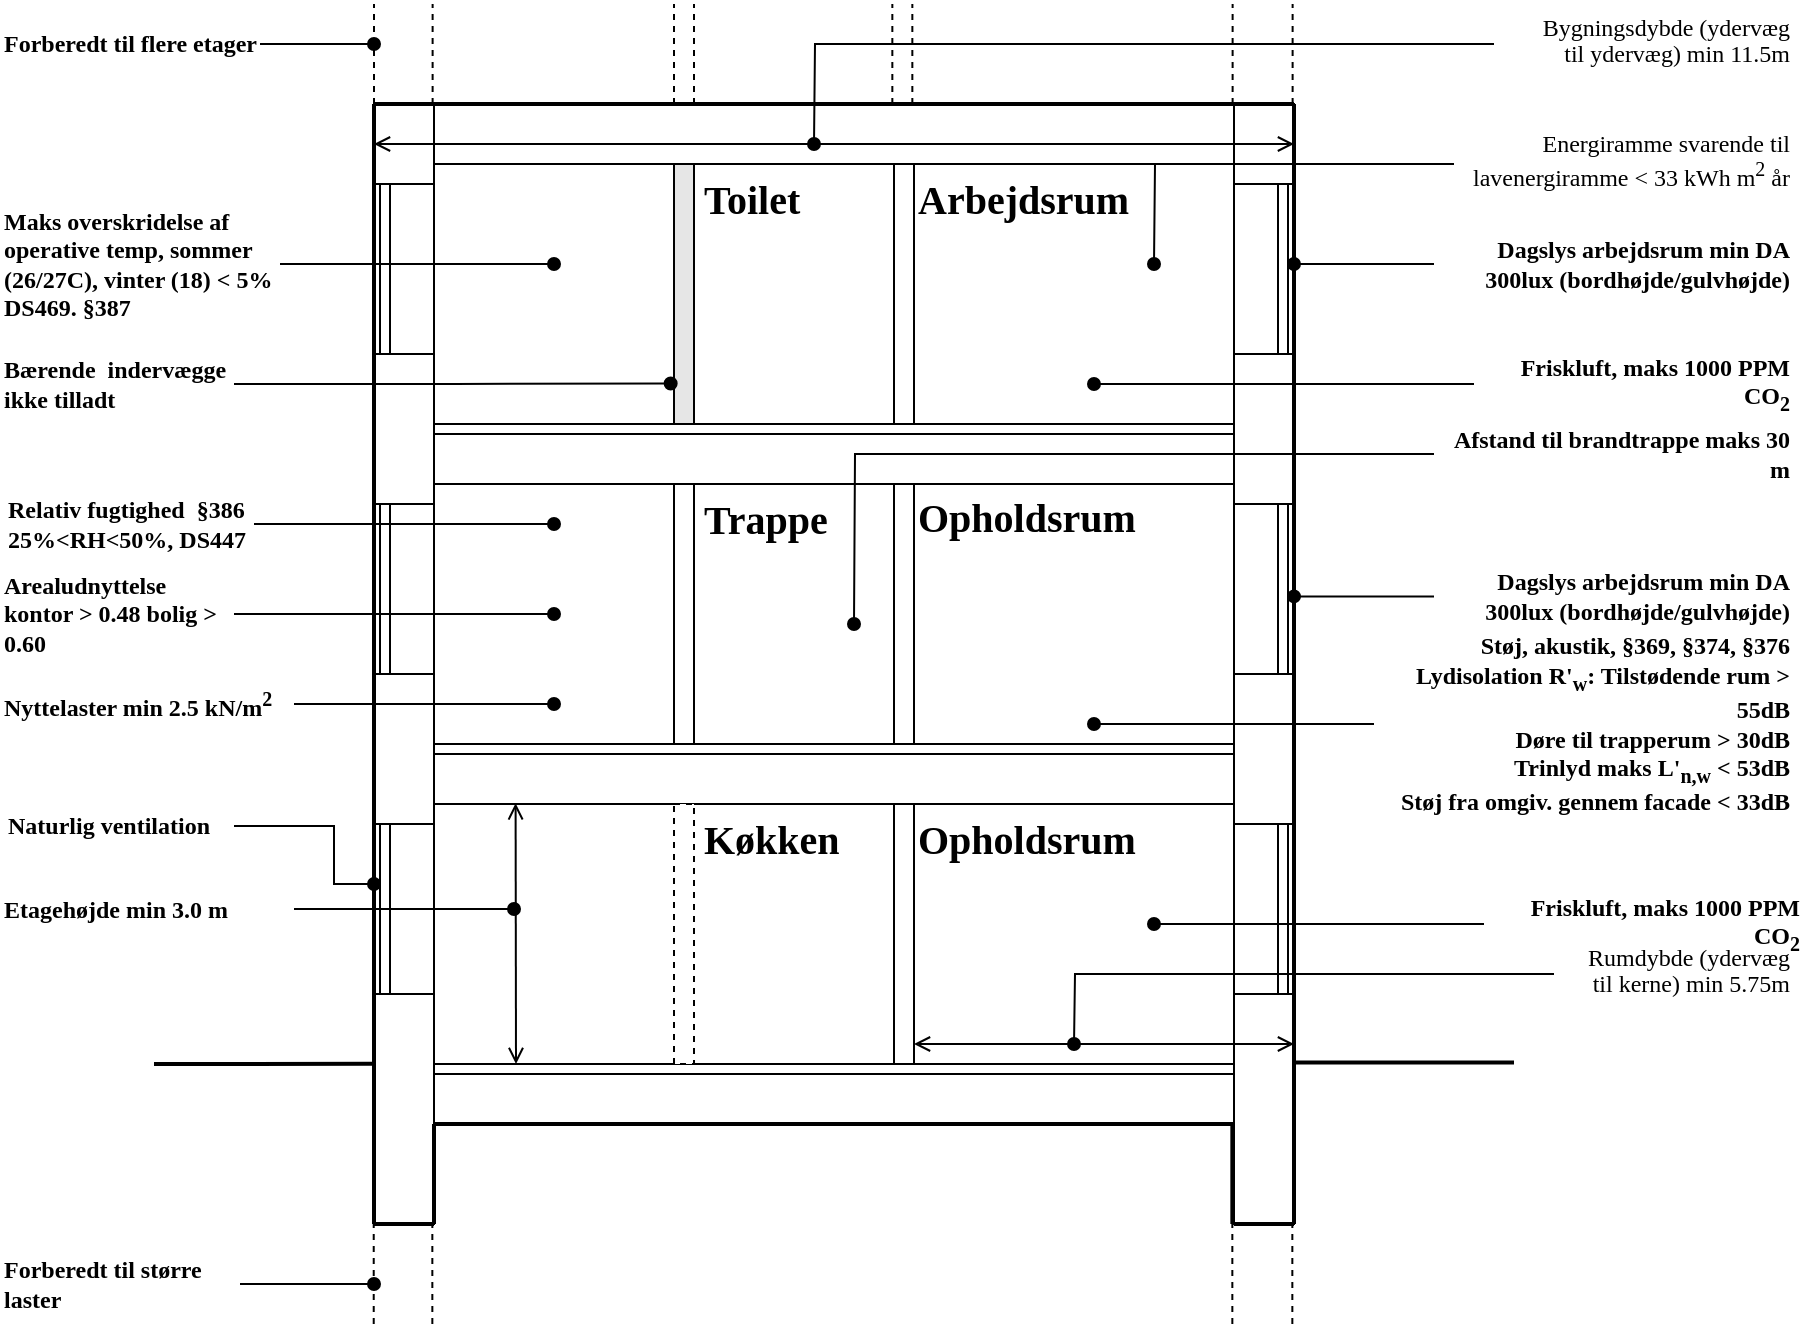 <mxfile version="20.8.23" type="github">
  <diagram name="Page-1" id="O3QIlHTEBedaoIdS_m7c">
    <mxGraphModel dx="1195" dy="589" grid="1" gridSize="10" guides="1" tooltips="1" connect="1" arrows="1" fold="1" page="1" pageScale="1" pageWidth="850" pageHeight="1100" math="0" shadow="0">
      <root>
        <mxCell id="0" />
        <mxCell id="1" parent="0" />
        <mxCell id="d_FhcBHTKEOxw95VG2s4-4" value="" style="rounded=0;whiteSpace=wrap;html=1;" parent="1" vertex="1">
          <mxGeometry x="320" y="200" width="400" height="30" as="geometry" />
        </mxCell>
        <mxCell id="d_FhcBHTKEOxw95VG2s4-5" value="" style="rounded=0;whiteSpace=wrap;html=1;" parent="1" vertex="1">
          <mxGeometry x="320" y="520" width="400" height="30" as="geometry" />
        </mxCell>
        <mxCell id="d_FhcBHTKEOxw95VG2s4-6" value="" style="rounded=0;whiteSpace=wrap;html=1;" parent="1" vertex="1">
          <mxGeometry x="320" y="360" width="400" height="30" as="geometry" />
        </mxCell>
        <mxCell id="d_FhcBHTKEOxw95VG2s4-7" value="" style="rounded=0;whiteSpace=wrap;html=1;fillColor=#E6E6E6;" parent="1" vertex="1">
          <mxGeometry x="440" y="230" width="10" height="130" as="geometry" />
        </mxCell>
        <mxCell id="d_FhcBHTKEOxw95VG2s4-8" value="" style="rounded=0;whiteSpace=wrap;html=1;" parent="1" vertex="1">
          <mxGeometry x="440" y="390" width="10" height="130" as="geometry" />
        </mxCell>
        <mxCell id="d_FhcBHTKEOxw95VG2s4-9" value="" style="rounded=0;whiteSpace=wrap;html=1;" parent="1" vertex="1">
          <mxGeometry x="320" y="680" width="400" height="30" as="geometry" />
        </mxCell>
        <mxCell id="d_FhcBHTKEOxw95VG2s4-13" value="" style="rounded=0;whiteSpace=wrap;html=1;" parent="1" vertex="1">
          <mxGeometry x="550" y="230" width="10" height="130" as="geometry" />
        </mxCell>
        <mxCell id="d_FhcBHTKEOxw95VG2s4-14" value="" style="rounded=0;whiteSpace=wrap;html=1;" parent="1" vertex="1">
          <mxGeometry x="550" y="390" width="10" height="130" as="geometry" />
        </mxCell>
        <mxCell id="d_FhcBHTKEOxw95VG2s4-15" value="" style="rounded=0;whiteSpace=wrap;html=1;" parent="1" vertex="1">
          <mxGeometry x="550" y="550" width="10" height="130" as="geometry" />
        </mxCell>
        <mxCell id="d_FhcBHTKEOxw95VG2s4-16" value="" style="rounded=0;whiteSpace=wrap;html=1;" parent="1" vertex="1">
          <mxGeometry x="290" y="200" width="30" height="560" as="geometry" />
        </mxCell>
        <mxCell id="d_FhcBHTKEOxw95VG2s4-17" value="" style="rounded=0;whiteSpace=wrap;html=1;" parent="1" vertex="1">
          <mxGeometry x="720" y="200" width="30" height="560" as="geometry" />
        </mxCell>
        <mxCell id="d_FhcBHTKEOxw95VG2s4-18" value="" style="rounded=0;whiteSpace=wrap;html=1;" parent="1" vertex="1">
          <mxGeometry x="290" y="240" width="30" height="85" as="geometry" />
        </mxCell>
        <mxCell id="d_FhcBHTKEOxw95VG2s4-19" value="" style="rounded=0;whiteSpace=wrap;html=1;" parent="1" vertex="1">
          <mxGeometry x="720" y="240" width="30" height="85" as="geometry" />
        </mxCell>
        <mxCell id="d_FhcBHTKEOxw95VG2s4-20" value="" style="rounded=0;whiteSpace=wrap;html=1;" parent="1" vertex="1">
          <mxGeometry x="290" y="400" width="30" height="85" as="geometry" />
        </mxCell>
        <mxCell id="d_FhcBHTKEOxw95VG2s4-21" value="" style="rounded=0;whiteSpace=wrap;html=1;" parent="1" vertex="1">
          <mxGeometry x="720" y="400" width="30" height="85" as="geometry" />
        </mxCell>
        <mxCell id="d_FhcBHTKEOxw95VG2s4-22" value="" style="rounded=0;whiteSpace=wrap;html=1;" parent="1" vertex="1">
          <mxGeometry x="290" y="560" width="30" height="85" as="geometry" />
        </mxCell>
        <mxCell id="d_FhcBHTKEOxw95VG2s4-23" value="" style="rounded=0;whiteSpace=wrap;html=1;" parent="1" vertex="1">
          <mxGeometry x="720" y="560" width="30" height="85" as="geometry" />
        </mxCell>
        <mxCell id="d_FhcBHTKEOxw95VG2s4-24" value="" style="rounded=0;whiteSpace=wrap;html=1;" parent="1" vertex="1">
          <mxGeometry x="320" y="360" width="400" height="5" as="geometry" />
        </mxCell>
        <mxCell id="d_FhcBHTKEOxw95VG2s4-25" value="" style="rounded=0;whiteSpace=wrap;html=1;" parent="1" vertex="1">
          <mxGeometry x="320" y="520" width="400" height="5" as="geometry" />
        </mxCell>
        <mxCell id="d_FhcBHTKEOxw95VG2s4-26" value="" style="rounded=0;whiteSpace=wrap;html=1;" parent="1" vertex="1">
          <mxGeometry x="320" y="680" width="400" height="5" as="geometry" />
        </mxCell>
        <mxCell id="d_FhcBHTKEOxw95VG2s4-30" value="" style="endArrow=none;html=1;rounded=0;entryX=-0.005;entryY=0.857;entryDx=0;entryDy=0;entryPerimeter=0;strokeWidth=2;" parent="1" target="d_FhcBHTKEOxw95VG2s4-16" edge="1">
          <mxGeometry width="50" height="50" relative="1" as="geometry">
            <mxPoint x="180" y="680" as="sourcePoint" />
            <mxPoint x="200" y="685" as="targetPoint" />
          </mxGeometry>
        </mxCell>
        <mxCell id="d_FhcBHTKEOxw95VG2s4-31" value="" style="endArrow=none;html=1;rounded=0;entryX=-0.005;entryY=0.857;entryDx=0;entryDy=0;entryPerimeter=0;strokeWidth=2;" parent="1" edge="1">
          <mxGeometry width="50" height="50" relative="1" as="geometry">
            <mxPoint x="750" y="679.31" as="sourcePoint" />
            <mxPoint x="860" y="679.31" as="targetPoint" />
          </mxGeometry>
        </mxCell>
        <mxCell id="d_FhcBHTKEOxw95VG2s4-37" value="" style="group" parent="1" vertex="1" connectable="0">
          <mxGeometry x="293" y="240" width="5" height="85" as="geometry" />
        </mxCell>
        <mxCell id="d_FhcBHTKEOxw95VG2s4-33" value="" style="endArrow=none;html=1;rounded=0;entryX=0.25;entryY=0;entryDx=0;entryDy=0;exitX=0.25;exitY=1;exitDx=0;exitDy=0;" parent="d_FhcBHTKEOxw95VG2s4-37" edge="1">
          <mxGeometry width="50" height="50" relative="1" as="geometry">
            <mxPoint x="5" y="85" as="sourcePoint" />
            <mxPoint x="5" as="targetPoint" />
          </mxGeometry>
        </mxCell>
        <mxCell id="d_FhcBHTKEOxw95VG2s4-34" value="" style="endArrow=none;html=1;rounded=0;entryX=0.25;entryY=0;entryDx=0;entryDy=0;exitX=0.25;exitY=1;exitDx=0;exitDy=0;" parent="d_FhcBHTKEOxw95VG2s4-37" edge="1">
          <mxGeometry width="50" height="50" relative="1" as="geometry">
            <mxPoint y="85" as="sourcePoint" />
            <mxPoint as="targetPoint" />
          </mxGeometry>
        </mxCell>
        <mxCell id="d_FhcBHTKEOxw95VG2s4-38" value="" style="group" parent="1" vertex="1" connectable="0">
          <mxGeometry x="293" y="400" width="5" height="85" as="geometry" />
        </mxCell>
        <mxCell id="d_FhcBHTKEOxw95VG2s4-39" value="" style="endArrow=none;html=1;rounded=0;entryX=0.25;entryY=0;entryDx=0;entryDy=0;exitX=0.25;exitY=1;exitDx=0;exitDy=0;" parent="d_FhcBHTKEOxw95VG2s4-38" edge="1">
          <mxGeometry width="50" height="50" relative="1" as="geometry">
            <mxPoint x="5" y="85" as="sourcePoint" />
            <mxPoint x="5" as="targetPoint" />
          </mxGeometry>
        </mxCell>
        <mxCell id="d_FhcBHTKEOxw95VG2s4-40" value="" style="endArrow=none;html=1;rounded=0;entryX=0.25;entryY=0;entryDx=0;entryDy=0;exitX=0.25;exitY=1;exitDx=0;exitDy=0;" parent="d_FhcBHTKEOxw95VG2s4-38" edge="1">
          <mxGeometry width="50" height="50" relative="1" as="geometry">
            <mxPoint y="85" as="sourcePoint" />
            <mxPoint as="targetPoint" />
          </mxGeometry>
        </mxCell>
        <mxCell id="d_FhcBHTKEOxw95VG2s4-41" value="" style="group" parent="1" vertex="1" connectable="0">
          <mxGeometry x="293" y="560" width="5" height="85" as="geometry" />
        </mxCell>
        <mxCell id="d_FhcBHTKEOxw95VG2s4-42" value="" style="endArrow=none;html=1;rounded=0;entryX=0.25;entryY=0;entryDx=0;entryDy=0;exitX=0.25;exitY=1;exitDx=0;exitDy=0;" parent="d_FhcBHTKEOxw95VG2s4-41" edge="1">
          <mxGeometry width="50" height="50" relative="1" as="geometry">
            <mxPoint x="5" y="85" as="sourcePoint" />
            <mxPoint x="5" as="targetPoint" />
          </mxGeometry>
        </mxCell>
        <mxCell id="d_FhcBHTKEOxw95VG2s4-43" value="" style="endArrow=none;html=1;rounded=0;entryX=0.25;entryY=0;entryDx=0;entryDy=0;exitX=0.25;exitY=1;exitDx=0;exitDy=0;" parent="d_FhcBHTKEOxw95VG2s4-41" edge="1">
          <mxGeometry width="50" height="50" relative="1" as="geometry">
            <mxPoint y="85" as="sourcePoint" />
            <mxPoint as="targetPoint" />
          </mxGeometry>
        </mxCell>
        <mxCell id="d_FhcBHTKEOxw95VG2s4-44" value="" style="group" parent="1" vertex="1" connectable="0">
          <mxGeometry x="742" y="560" width="5" height="85" as="geometry" />
        </mxCell>
        <mxCell id="d_FhcBHTKEOxw95VG2s4-45" value="" style="endArrow=none;html=1;rounded=0;entryX=0.25;entryY=0;entryDx=0;entryDy=0;exitX=0.25;exitY=1;exitDx=0;exitDy=0;" parent="d_FhcBHTKEOxw95VG2s4-44" edge="1">
          <mxGeometry width="50" height="50" relative="1" as="geometry">
            <mxPoint x="5" y="85" as="sourcePoint" />
            <mxPoint x="5" as="targetPoint" />
          </mxGeometry>
        </mxCell>
        <mxCell id="d_FhcBHTKEOxw95VG2s4-46" value="" style="endArrow=none;html=1;rounded=0;entryX=0.25;entryY=0;entryDx=0;entryDy=0;exitX=0.25;exitY=1;exitDx=0;exitDy=0;" parent="d_FhcBHTKEOxw95VG2s4-44" edge="1">
          <mxGeometry width="50" height="50" relative="1" as="geometry">
            <mxPoint y="85" as="sourcePoint" />
            <mxPoint as="targetPoint" />
          </mxGeometry>
        </mxCell>
        <mxCell id="d_FhcBHTKEOxw95VG2s4-47" value="" style="group" parent="1" vertex="1" connectable="0">
          <mxGeometry x="742" y="400" width="5" height="85" as="geometry" />
        </mxCell>
        <mxCell id="d_FhcBHTKEOxw95VG2s4-48" value="" style="endArrow=none;html=1;rounded=0;entryX=0.25;entryY=0;entryDx=0;entryDy=0;exitX=0.25;exitY=1;exitDx=0;exitDy=0;" parent="d_FhcBHTKEOxw95VG2s4-47" edge="1">
          <mxGeometry width="50" height="50" relative="1" as="geometry">
            <mxPoint x="5" y="85" as="sourcePoint" />
            <mxPoint x="5" as="targetPoint" />
          </mxGeometry>
        </mxCell>
        <mxCell id="d_FhcBHTKEOxw95VG2s4-49" value="" style="endArrow=none;html=1;rounded=0;entryX=0.25;entryY=0;entryDx=0;entryDy=0;exitX=0.25;exitY=1;exitDx=0;exitDy=0;" parent="d_FhcBHTKEOxw95VG2s4-47" edge="1">
          <mxGeometry width="50" height="50" relative="1" as="geometry">
            <mxPoint y="85" as="sourcePoint" />
            <mxPoint as="targetPoint" />
          </mxGeometry>
        </mxCell>
        <mxCell id="d_FhcBHTKEOxw95VG2s4-50" value="" style="group" parent="1" vertex="1" connectable="0">
          <mxGeometry x="742" y="240" width="5" height="85" as="geometry" />
        </mxCell>
        <mxCell id="d_FhcBHTKEOxw95VG2s4-51" value="" style="endArrow=none;html=1;rounded=0;entryX=0.25;entryY=0;entryDx=0;entryDy=0;exitX=0.25;exitY=1;exitDx=0;exitDy=0;" parent="d_FhcBHTKEOxw95VG2s4-50" edge="1">
          <mxGeometry width="50" height="50" relative="1" as="geometry">
            <mxPoint x="5" y="85" as="sourcePoint" />
            <mxPoint x="5" as="targetPoint" />
          </mxGeometry>
        </mxCell>
        <mxCell id="d_FhcBHTKEOxw95VG2s4-52" value="" style="endArrow=none;html=1;rounded=0;entryX=0.25;entryY=0;entryDx=0;entryDy=0;exitX=0.25;exitY=1;exitDx=0;exitDy=0;" parent="d_FhcBHTKEOxw95VG2s4-50" edge="1">
          <mxGeometry width="50" height="50" relative="1" as="geometry">
            <mxPoint y="85" as="sourcePoint" />
            <mxPoint as="targetPoint" />
          </mxGeometry>
        </mxCell>
        <mxCell id="ZUjhNeU1AGEDZr30HRo7-2" value="" style="endArrow=none;html=1;rounded=0;exitX=0;exitY=1;exitDx=0;exitDy=0;entryX=0;entryY=0;entryDx=0;entryDy=0;strokeWidth=2;" parent="d_FhcBHTKEOxw95VG2s4-50" edge="1">
          <mxGeometry width="50" height="50" relative="1" as="geometry">
            <mxPoint x="8" y="520" as="sourcePoint" />
            <mxPoint x="8" y="-40" as="targetPoint" />
          </mxGeometry>
        </mxCell>
        <mxCell id="d_FhcBHTKEOxw95VG2s4-55" value="" style="endArrow=none;dashed=1;html=1;rounded=0;" parent="1" edge="1">
          <mxGeometry width="50" height="50" relative="1" as="geometry">
            <mxPoint x="290" y="200" as="sourcePoint" />
            <mxPoint x="290" y="150" as="targetPoint" />
          </mxGeometry>
        </mxCell>
        <mxCell id="d_FhcBHTKEOxw95VG2s4-56" value="" style="endArrow=none;dashed=1;html=1;rounded=0;" parent="1" edge="1">
          <mxGeometry width="50" height="50" relative="1" as="geometry">
            <mxPoint x="319.31" y="200" as="sourcePoint" />
            <mxPoint x="319.31" y="150" as="targetPoint" />
          </mxGeometry>
        </mxCell>
        <mxCell id="d_FhcBHTKEOxw95VG2s4-57" value="" style="endArrow=none;dashed=1;html=1;rounded=0;" parent="1" edge="1">
          <mxGeometry width="50" height="50" relative="1" as="geometry">
            <mxPoint x="719.31" y="200" as="sourcePoint" />
            <mxPoint x="719.31" y="150" as="targetPoint" />
          </mxGeometry>
        </mxCell>
        <mxCell id="d_FhcBHTKEOxw95VG2s4-58" value="" style="endArrow=none;dashed=1;html=1;rounded=0;" parent="1" edge="1">
          <mxGeometry width="50" height="50" relative="1" as="geometry">
            <mxPoint x="749.31" y="200" as="sourcePoint" />
            <mxPoint x="749.31" y="150" as="targetPoint" />
          </mxGeometry>
        </mxCell>
        <mxCell id="ZUjhNeU1AGEDZr30HRo7-1" value="" style="endArrow=none;html=1;rounded=0;exitX=0;exitY=1;exitDx=0;exitDy=0;entryX=0;entryY=0;entryDx=0;entryDy=0;strokeWidth=2;" parent="1" source="d_FhcBHTKEOxw95VG2s4-16" target="d_FhcBHTKEOxw95VG2s4-16" edge="1">
          <mxGeometry width="50" height="50" relative="1" as="geometry">
            <mxPoint x="250" y="500" as="sourcePoint" />
            <mxPoint x="300" y="450" as="targetPoint" />
          </mxGeometry>
        </mxCell>
        <mxCell id="ZUjhNeU1AGEDZr30HRo7-3" value="" style="endArrow=none;html=1;rounded=0;entryX=0;entryY=0;entryDx=0;entryDy=0;strokeWidth=2;" parent="1" target="d_FhcBHTKEOxw95VG2s4-16" edge="1">
          <mxGeometry width="50" height="50" relative="1" as="geometry">
            <mxPoint x="750" y="200" as="sourcePoint" />
            <mxPoint x="180" y="140" as="targetPoint" />
          </mxGeometry>
        </mxCell>
        <mxCell id="ZUjhNeU1AGEDZr30HRo7-4" value="" style="endArrow=none;html=1;rounded=0;strokeWidth=2;entryX=0;entryY=1;entryDx=0;entryDy=0;" parent="1" target="d_FhcBHTKEOxw95VG2s4-9" edge="1">
          <mxGeometry width="50" height="50" relative="1" as="geometry">
            <mxPoint x="320" y="760" as="sourcePoint" />
            <mxPoint x="380" y="770" as="targetPoint" />
          </mxGeometry>
        </mxCell>
        <mxCell id="ZUjhNeU1AGEDZr30HRo7-5" value="" style="endArrow=none;html=1;rounded=0;strokeWidth=2;entryX=0;entryY=1;entryDx=0;entryDy=0;" parent="1" edge="1">
          <mxGeometry width="50" height="50" relative="1" as="geometry">
            <mxPoint x="719.17" y="760" as="sourcePoint" />
            <mxPoint x="719.17" y="710" as="targetPoint" />
          </mxGeometry>
        </mxCell>
        <mxCell id="ZUjhNeU1AGEDZr30HRo7-6" value="" style="endArrow=none;html=1;rounded=0;strokeWidth=2;exitX=1;exitY=1;exitDx=0;exitDy=0;" parent="1" source="d_FhcBHTKEOxw95VG2s4-9" edge="1">
          <mxGeometry width="50" height="50" relative="1" as="geometry">
            <mxPoint x="340" y="780" as="sourcePoint" />
            <mxPoint x="320" y="710" as="targetPoint" />
          </mxGeometry>
        </mxCell>
        <mxCell id="RdezbxoMDy9j4z05kCl0-1" value="" style="endArrow=none;html=1;rounded=0;strokeWidth=2;" edge="1" parent="1">
          <mxGeometry width="50" height="50" relative="1" as="geometry">
            <mxPoint x="320" y="760" as="sourcePoint" />
            <mxPoint x="290" y="760" as="targetPoint" />
          </mxGeometry>
        </mxCell>
        <mxCell id="RdezbxoMDy9j4z05kCl0-2" value="" style="endArrow=none;html=1;rounded=0;strokeWidth=2;" edge="1" parent="1">
          <mxGeometry width="50" height="50" relative="1" as="geometry">
            <mxPoint x="750" y="760" as="sourcePoint" />
            <mxPoint x="720" y="760" as="targetPoint" />
          </mxGeometry>
        </mxCell>
        <mxCell id="RdezbxoMDy9j4z05kCl0-3" value="" style="endArrow=none;dashed=1;html=1;rounded=0;" edge="1" parent="1">
          <mxGeometry width="50" height="50" relative="1" as="geometry">
            <mxPoint x="440" y="200" as="sourcePoint" />
            <mxPoint x="440" y="150" as="targetPoint" />
          </mxGeometry>
        </mxCell>
        <mxCell id="RdezbxoMDy9j4z05kCl0-4" value="" style="endArrow=none;dashed=1;html=1;rounded=0;" edge="1" parent="1">
          <mxGeometry width="50" height="50" relative="1" as="geometry">
            <mxPoint x="450" y="200" as="sourcePoint" />
            <mxPoint x="450" y="150" as="targetPoint" />
          </mxGeometry>
        </mxCell>
        <mxCell id="RdezbxoMDy9j4z05kCl0-5" value="" style="endArrow=none;dashed=1;html=1;rounded=0;" edge="1" parent="1">
          <mxGeometry width="50" height="50" relative="1" as="geometry">
            <mxPoint x="549.17" y="200" as="sourcePoint" />
            <mxPoint x="549.17" y="150" as="targetPoint" />
          </mxGeometry>
        </mxCell>
        <mxCell id="RdezbxoMDy9j4z05kCl0-6" value="" style="endArrow=none;dashed=1;html=1;rounded=0;" edge="1" parent="1">
          <mxGeometry width="50" height="50" relative="1" as="geometry">
            <mxPoint x="559.17" y="200" as="sourcePoint" />
            <mxPoint x="559.17" y="150" as="targetPoint" />
          </mxGeometry>
        </mxCell>
        <mxCell id="RdezbxoMDy9j4z05kCl0-8" value="&lt;h1&gt;&lt;font style=&quot;font-size: 20px;&quot; face=&quot;Neo Sans Pro Light&quot;&gt;Toilet&lt;/font&gt;&lt;/h1&gt;" style="text;html=1;strokeColor=none;fillColor=none;align=left;verticalAlign=middle;whiteSpace=wrap;rounded=0;fontFamily=Titillium;fontSource=https%3A%2F%2Ffonts.googleapis.com%2Fcss%3Ffamily%3DTitillium;fontSize=22;" vertex="1" parent="1">
          <mxGeometry x="453" y="231" width="80" height="20" as="geometry" />
        </mxCell>
        <mxCell id="RdezbxoMDy9j4z05kCl0-10" value="&lt;h1&gt;&lt;font style=&quot;font-size: 20px;&quot; face=&quot;Neo Sans Pro Light&quot;&gt;Trappe&lt;/font&gt;&lt;/h1&gt;" style="text;html=1;strokeColor=none;fillColor=none;align=left;verticalAlign=middle;whiteSpace=wrap;rounded=0;fontFamily=Titillium;fontSource=https%3A%2F%2Ffonts.googleapis.com%2Fcss%3Ffamily%3DTitillium;fontSize=22;" vertex="1" parent="1">
          <mxGeometry x="453" y="391" width="80" height="20" as="geometry" />
        </mxCell>
        <mxCell id="RdezbxoMDy9j4z05kCl0-11" value="&lt;h1&gt;&lt;font style=&quot;font-size: 20px;&quot; face=&quot;Neo Sans Pro Light&quot;&gt;Køkken&lt;/font&gt;&lt;/h1&gt;" style="text;html=1;strokeColor=none;fillColor=none;align=left;verticalAlign=middle;whiteSpace=wrap;rounded=0;fontFamily=Titillium;fontSource=https%3A%2F%2Ffonts.googleapis.com%2Fcss%3Ffamily%3DTitillium;fontSize=22;" vertex="1" parent="1">
          <mxGeometry x="453" y="551" width="80" height="20" as="geometry" />
        </mxCell>
        <mxCell id="RdezbxoMDy9j4z05kCl0-12" value="&lt;h1&gt;&lt;font style=&quot;font-size: 20px;&quot; face=&quot;Neo Sans Pro Light&quot;&gt;Arbejdsrum&lt;/font&gt;&lt;/h1&gt;" style="text;html=1;strokeColor=none;fillColor=none;align=left;verticalAlign=middle;whiteSpace=wrap;rounded=0;fontFamily=Titillium;fontSource=https%3A%2F%2Ffonts.googleapis.com%2Fcss%3Ffamily%3DTitillium;fontSize=22;" vertex="1" parent="1">
          <mxGeometry x="560" y="231" width="80" height="20" as="geometry" />
        </mxCell>
        <mxCell id="RdezbxoMDy9j4z05kCl0-13" value="&lt;h1&gt;&lt;font style=&quot;font-size: 20px;&quot; face=&quot;Neo Sans Pro Light&quot;&gt;Opholdsrum&lt;/font&gt;&lt;/h1&gt;" style="text;html=1;strokeColor=none;fillColor=none;align=left;verticalAlign=middle;whiteSpace=wrap;rounded=0;fontFamily=Titillium;fontSource=https%3A%2F%2Ffonts.googleapis.com%2Fcss%3Ffamily%3DTitillium;fontSize=22;" vertex="1" parent="1">
          <mxGeometry x="560" y="390" width="80" height="20" as="geometry" />
        </mxCell>
        <mxCell id="RdezbxoMDy9j4z05kCl0-14" value="&lt;h1&gt;&lt;font style=&quot;font-size: 20px;&quot; face=&quot;Neo Sans Pro Light&quot;&gt;Opholdsrum&lt;/font&gt;&lt;/h1&gt;" style="text;html=1;strokeColor=none;fillColor=none;align=left;verticalAlign=middle;whiteSpace=wrap;rounded=0;fontFamily=Titillium;fontSource=https%3A%2F%2Ffonts.googleapis.com%2Fcss%3Ffamily%3DTitillium;fontSize=22;" vertex="1" parent="1">
          <mxGeometry x="560" y="551" width="80" height="20" as="geometry" />
        </mxCell>
        <mxCell id="RdezbxoMDy9j4z05kCl0-18" value="" style="rounded=0;whiteSpace=wrap;html=1;dashed=1;" vertex="1" parent="1">
          <mxGeometry x="440" y="550" width="10" height="130" as="geometry" />
        </mxCell>
        <mxCell id="RdezbxoMDy9j4z05kCl0-22" style="edgeStyle=orthogonalEdgeStyle;rounded=0;orthogonalLoop=1;jettySize=auto;html=1;fontFamily=Titillium;fontSource=https%3A%2F%2Ffonts.googleapis.com%2Fcss%3Ffamily%3DTitillium;fontSize=12;endArrow=oval;endFill=1;" edge="1" parent="1" source="RdezbxoMDy9j4z05kCl0-21">
          <mxGeometry relative="1" as="geometry">
            <mxPoint x="750" y="280.0" as="targetPoint" />
          </mxGeometry>
        </mxCell>
        <mxCell id="RdezbxoMDy9j4z05kCl0-21" value="&lt;h1 style=&quot;font-size: 12px;&quot;&gt;&lt;font style=&quot;font-size: 12px;&quot; face=&quot;Neo Sans Pro Light&quot;&gt;Dagslys arbejdsrum min DA 300lux (bordhøjde/gulvhøjde)&lt;/font&gt;&lt;/h1&gt;" style="text;html=1;strokeColor=none;fillColor=none;align=right;verticalAlign=middle;whiteSpace=wrap;rounded=0;fontFamily=Titillium;fontSource=https%3A%2F%2Ffonts.googleapis.com%2Fcss%3Ffamily%3DTitillium;fontSize=12;" vertex="1" parent="1">
          <mxGeometry x="820" y="270" width="180" height="20" as="geometry" />
        </mxCell>
        <mxCell id="RdezbxoMDy9j4z05kCl0-23" style="edgeStyle=orthogonalEdgeStyle;rounded=0;orthogonalLoop=1;jettySize=auto;html=1;fontFamily=Titillium;fontSource=https%3A%2F%2Ffonts.googleapis.com%2Fcss%3Ffamily%3DTitillium;fontSize=12;endArrow=oval;endFill=1;" edge="1" parent="1" source="RdezbxoMDy9j4z05kCl0-24">
          <mxGeometry relative="1" as="geometry">
            <mxPoint x="750" y="446.21" as="targetPoint" />
          </mxGeometry>
        </mxCell>
        <mxCell id="RdezbxoMDy9j4z05kCl0-24" value="&lt;h1 style=&quot;border-color: var(--border-color); font-size: 12px;&quot;&gt;&lt;font style=&quot;border-color: var(--border-color);&quot; face=&quot;Neo Sans Pro Light&quot;&gt;Dagslys arbejdsrum min DA 300lux (bordhøjde/gulvhøjde)&lt;/font&gt;&lt;/h1&gt;" style="text;html=1;strokeColor=none;fillColor=none;align=right;verticalAlign=middle;whiteSpace=wrap;rounded=0;fontFamily=Titillium;fontSource=https%3A%2F%2Ffonts.googleapis.com%2Fcss%3Ffamily%3DTitillium;fontSize=12;" vertex="1" parent="1">
          <mxGeometry x="820" y="436.21" width="180" height="20" as="geometry" />
        </mxCell>
        <mxCell id="RdezbxoMDy9j4z05kCl0-27" style="edgeStyle=orthogonalEdgeStyle;rounded=0;orthogonalLoop=1;jettySize=auto;html=1;fontFamily=Titillium;fontSource=https%3A%2F%2Ffonts.googleapis.com%2Fcss%3Ffamily%3DTitillium;fontSize=12;endArrow=oval;endFill=1;" edge="1" parent="1" source="RdezbxoMDy9j4z05kCl0-25">
          <mxGeometry relative="1" as="geometry">
            <mxPoint x="650" y="340.0" as="targetPoint" />
          </mxGeometry>
        </mxCell>
        <mxCell id="RdezbxoMDy9j4z05kCl0-25" value="&lt;h1 style=&quot;font-size: 12px;&quot;&gt;&lt;font style=&quot;font-size: 12px;&quot; face=&quot;Neo Sans Pro Light&quot;&gt;Friskluft, maks 1000 PPM CO&lt;sub&gt;2&lt;/sub&gt;&lt;/font&gt;&lt;/h1&gt;" style="text;html=1;strokeColor=none;fillColor=none;align=right;verticalAlign=middle;whiteSpace=wrap;rounded=0;fontFamily=Titillium;fontSource=https%3A%2F%2Ffonts.googleapis.com%2Fcss%3Ffamily%3DTitillium;fontSize=12;" vertex="1" parent="1">
          <mxGeometry x="840" y="330" width="160" height="20" as="geometry" />
        </mxCell>
        <mxCell id="RdezbxoMDy9j4z05kCl0-28" style="edgeStyle=orthogonalEdgeStyle;rounded=0;orthogonalLoop=1;jettySize=auto;html=1;fontFamily=Titillium;fontSource=https%3A%2F%2Ffonts.googleapis.com%2Fcss%3Ffamily%3DTitillium;fontSize=12;endArrow=oval;endFill=1;" edge="1" parent="1" source="RdezbxoMDy9j4z05kCl0-29">
          <mxGeometry relative="1" as="geometry">
            <mxPoint x="650" y="510" as="targetPoint" />
          </mxGeometry>
        </mxCell>
        <mxCell id="RdezbxoMDy9j4z05kCl0-29" value="&lt;h1 style=&quot;font-size: 12px;&quot;&gt;&lt;font face=&quot;Neo Sans Pro Light&quot;&gt;Støj, akustik, §369, §374, §376&lt;br&gt;Lydisolation R&#39;&lt;sub&gt;w&lt;/sub&gt;: Tilstødende rum &amp;gt; 55dB&lt;br&gt;Døre til trapperum &amp;gt; 30dB&lt;br&gt;Trinlyd maks L&#39;&lt;sub&gt;n,w&lt;/sub&gt;&amp;nbsp;&amp;lt; 53dB&lt;br&gt;Støj fra omgiv. gennem facade &amp;lt; 33dB&lt;/font&gt;&lt;/h1&gt;" style="text;html=1;strokeColor=none;fillColor=none;align=right;verticalAlign=middle;whiteSpace=wrap;rounded=0;fontFamily=Titillium;fontSource=https%3A%2F%2Ffonts.googleapis.com%2Fcss%3Ffamily%3DTitillium;fontSize=12;" vertex="1" parent="1">
          <mxGeometry x="790" y="500" width="210" height="20" as="geometry" />
        </mxCell>
        <mxCell id="RdezbxoMDy9j4z05kCl0-31" style="edgeStyle=orthogonalEdgeStyle;rounded=0;orthogonalLoop=1;jettySize=auto;html=1;fontFamily=Titillium;fontSource=https%3A%2F%2Ffonts.googleapis.com%2Fcss%3Ffamily%3DTitillium;fontSize=12;endArrow=oval;endFill=1;" edge="1" parent="1" source="RdezbxoMDy9j4z05kCl0-30">
          <mxGeometry relative="1" as="geometry">
            <mxPoint x="290" y="170" as="targetPoint" />
          </mxGeometry>
        </mxCell>
        <mxCell id="RdezbxoMDy9j4z05kCl0-30" value="&lt;h1 style=&quot;font-size: 12px;&quot;&gt;&lt;font face=&quot;Neo Sans Pro Light&quot;&gt;Forberedt til flere etager&lt;/font&gt;&lt;/h1&gt;" style="text;html=1;strokeColor=none;fillColor=none;align=left;verticalAlign=middle;whiteSpace=wrap;rounded=0;fontFamily=Titillium;fontSource=https%3A%2F%2Ffonts.googleapis.com%2Fcss%3Ffamily%3DTitillium;fontSize=12;" vertex="1" parent="1">
          <mxGeometry x="103" y="160" width="130" height="20" as="geometry" />
        </mxCell>
        <mxCell id="RdezbxoMDy9j4z05kCl0-37" style="edgeStyle=orthogonalEdgeStyle;rounded=0;orthogonalLoop=1;jettySize=auto;html=1;fontFamily=Titillium;fontSource=https%3A%2F%2Ffonts.googleapis.com%2Fcss%3Ffamily%3DTitillium;fontSize=12;endArrow=oval;endFill=1;" edge="1" parent="1" source="RdezbxoMDy9j4z05kCl0-32">
          <mxGeometry relative="1" as="geometry">
            <mxPoint x="290" y="790" as="targetPoint" />
          </mxGeometry>
        </mxCell>
        <mxCell id="RdezbxoMDy9j4z05kCl0-32" value="&lt;h1 style=&quot;font-size: 12px;&quot;&gt;&lt;font face=&quot;Neo Sans Pro Light&quot;&gt;Forberedt til større laster&lt;/font&gt;&lt;/h1&gt;" style="text;html=1;strokeColor=none;fillColor=none;align=left;verticalAlign=middle;whiteSpace=wrap;rounded=0;fontFamily=Titillium;fontSource=https%3A%2F%2Ffonts.googleapis.com%2Fcss%3Ffamily%3DTitillium;fontSize=12;" vertex="1" parent="1">
          <mxGeometry x="103" y="780" width="120" height="20" as="geometry" />
        </mxCell>
        <mxCell id="RdezbxoMDy9j4z05kCl0-33" value="" style="endArrow=none;dashed=1;html=1;rounded=0;" edge="1" parent="1">
          <mxGeometry width="50" height="50" relative="1" as="geometry">
            <mxPoint x="289.86" y="810" as="sourcePoint" />
            <mxPoint x="289.86" y="760" as="targetPoint" />
          </mxGeometry>
        </mxCell>
        <mxCell id="RdezbxoMDy9j4z05kCl0-34" value="" style="endArrow=none;dashed=1;html=1;rounded=0;" edge="1" parent="1">
          <mxGeometry width="50" height="50" relative="1" as="geometry">
            <mxPoint x="319.17" y="810" as="sourcePoint" />
            <mxPoint x="319.17" y="760" as="targetPoint" />
          </mxGeometry>
        </mxCell>
        <mxCell id="RdezbxoMDy9j4z05kCl0-35" value="" style="endArrow=none;dashed=1;html=1;rounded=0;" edge="1" parent="1">
          <mxGeometry width="50" height="50" relative="1" as="geometry">
            <mxPoint x="719.17" y="810" as="sourcePoint" />
            <mxPoint x="719.17" y="760" as="targetPoint" />
          </mxGeometry>
        </mxCell>
        <mxCell id="RdezbxoMDy9j4z05kCl0-36" value="" style="endArrow=none;dashed=1;html=1;rounded=0;" edge="1" parent="1">
          <mxGeometry width="50" height="50" relative="1" as="geometry">
            <mxPoint x="749.17" y="810" as="sourcePoint" />
            <mxPoint x="749.17" y="760" as="targetPoint" />
          </mxGeometry>
        </mxCell>
        <mxCell id="RdezbxoMDy9j4z05kCl0-41" style="edgeStyle=orthogonalEdgeStyle;rounded=0;orthogonalLoop=1;jettySize=auto;html=1;entryX=-0.167;entryY=0.844;entryDx=0;entryDy=0;entryPerimeter=0;fontFamily=Titillium;fontSource=https%3A%2F%2Ffonts.googleapis.com%2Fcss%3Ffamily%3DTitillium;fontSize=12;endArrow=oval;endFill=1;" edge="1" parent="1" source="RdezbxoMDy9j4z05kCl0-40" target="d_FhcBHTKEOxw95VG2s4-7">
          <mxGeometry relative="1" as="geometry" />
        </mxCell>
        <mxCell id="RdezbxoMDy9j4z05kCl0-40" value="&lt;h1 style=&quot;font-size: 12px;&quot;&gt;&lt;font style=&quot;font-size: 12px;&quot; face=&quot;Neo Sans Pro Light&quot;&gt;Bærende&amp;nbsp; indervægge ikke tilladt&lt;/font&gt;&lt;/h1&gt;" style="text;html=1;strokeColor=none;fillColor=none;align=left;verticalAlign=middle;whiteSpace=wrap;rounded=0;fontFamily=Titillium;fontSource=https%3A%2F%2Ffonts.googleapis.com%2Fcss%3Ffamily%3DTitillium;fontSize=12;" vertex="1" parent="1">
          <mxGeometry x="103" y="330" width="117" height="20" as="geometry" />
        </mxCell>
        <mxCell id="RdezbxoMDy9j4z05kCl0-45" style="edgeStyle=orthogonalEdgeStyle;rounded=0;orthogonalLoop=1;jettySize=auto;html=1;fontFamily=Titillium;fontSource=https%3A%2F%2Ffonts.googleapis.com%2Fcss%3Ffamily%3DTitillium;fontSize=12;endArrow=oval;endFill=1;" edge="1" parent="1" source="RdezbxoMDy9j4z05kCl0-42">
          <mxGeometry relative="1" as="geometry">
            <mxPoint x="510" y="220.0" as="targetPoint" />
          </mxGeometry>
        </mxCell>
        <mxCell id="RdezbxoMDy9j4z05kCl0-42" value="&lt;h1 style=&quot;font-size: 12px;&quot;&gt;&lt;p style=&quot;line-height: 107%; margin-top: 0pt; margin-bottom: 8pt; margin-left: 0in; direction: ltr; unicode-bidi: embed; word-break: normal;&quot;&gt;&lt;span style=&quot;font-family: &amp;quot;Neo Sans Pro Light&amp;quot;; font-weight: normal;&quot;&gt;Bygningsdybde (ydervæg&lt;br&gt;til ydervæg) min 11.5m&lt;/span&gt;&lt;/p&gt;&lt;/h1&gt;" style="text;html=1;strokeColor=none;fillColor=none;align=right;verticalAlign=middle;whiteSpace=wrap;rounded=0;fontFamily=Titillium;fontSource=https%3A%2F%2Ffonts.googleapis.com%2Fcss%3Ffamily%3DTitillium;fontSize=12;" vertex="1" parent="1">
          <mxGeometry x="850" y="160" width="150" height="20" as="geometry" />
        </mxCell>
        <mxCell id="RdezbxoMDy9j4z05kCl0-44" value="" style="endArrow=open;startArrow=open;html=1;rounded=0;fontFamily=Titillium;fontSource=https%3A%2F%2Ffonts.googleapis.com%2Fcss%3Ffamily%3DTitillium;fontSize=12;endFill=0;startFill=0;" edge="1" parent="1">
          <mxGeometry width="50" height="50" relative="1" as="geometry">
            <mxPoint x="290" y="220" as="sourcePoint" />
            <mxPoint x="750" y="220" as="targetPoint" />
          </mxGeometry>
        </mxCell>
        <mxCell id="RdezbxoMDy9j4z05kCl0-46" value="" style="endArrow=open;startArrow=open;html=1;rounded=0;fontFamily=Titillium;fontSource=https%3A%2F%2Ffonts.googleapis.com%2Fcss%3Ffamily%3DTitillium;fontSize=12;endFill=0;startFill=0;" edge="1" parent="1">
          <mxGeometry width="50" height="50" relative="1" as="geometry">
            <mxPoint x="560" y="670" as="sourcePoint" />
            <mxPoint x="750" y="670" as="targetPoint" />
          </mxGeometry>
        </mxCell>
        <mxCell id="RdezbxoMDy9j4z05kCl0-64" style="edgeStyle=orthogonalEdgeStyle;rounded=0;orthogonalLoop=1;jettySize=auto;html=1;fontFamily=Titillium;fontSource=https%3A%2F%2Ffonts.googleapis.com%2Fcss%3Ffamily%3DTitillium;fontSize=12;startArrow=none;startFill=0;endArrow=oval;endFill=1;" edge="1" parent="1" source="RdezbxoMDy9j4z05kCl0-47">
          <mxGeometry relative="1" as="geometry">
            <mxPoint x="640" y="670" as="targetPoint" />
          </mxGeometry>
        </mxCell>
        <mxCell id="RdezbxoMDy9j4z05kCl0-47" value="&lt;h1 style=&quot;font-size: 12px;&quot;&gt;&lt;p style=&quot;line-height: 107%; margin-top: 0pt; margin-bottom: 8pt; margin-left: 0in; direction: ltr; unicode-bidi: embed; word-break: normal;&quot;&gt;&lt;span style=&quot;font-family: &amp;quot;Neo Sans Pro Light&amp;quot;; font-weight: normal;&quot;&gt;Rumdybde (ydervæg&lt;br&gt;til kerne) min 5.75m&lt;/span&gt;&lt;/p&gt;&lt;/h1&gt;" style="text;html=1;strokeColor=none;fillColor=none;align=right;verticalAlign=middle;whiteSpace=wrap;rounded=0;fontFamily=Titillium;fontSource=https%3A%2F%2Ffonts.googleapis.com%2Fcss%3Ffamily%3DTitillium;fontSize=12;" vertex="1" parent="1">
          <mxGeometry x="880" y="625" width="120" height="20" as="geometry" />
        </mxCell>
        <mxCell id="RdezbxoMDy9j4z05kCl0-55" style="edgeStyle=orthogonalEdgeStyle;rounded=0;orthogonalLoop=1;jettySize=auto;html=1;fontFamily=Titillium;fontSource=https%3A%2F%2Ffonts.googleapis.com%2Fcss%3Ffamily%3DTitillium;fontSize=12;startArrow=none;startFill=0;endArrow=oval;endFill=1;" edge="1" parent="1" source="RdezbxoMDy9j4z05kCl0-50">
          <mxGeometry relative="1" as="geometry">
            <mxPoint x="380" y="455" as="targetPoint" />
          </mxGeometry>
        </mxCell>
        <mxCell id="RdezbxoMDy9j4z05kCl0-50" value="&lt;h1 style=&quot;font-size: 12px;&quot;&gt;&lt;font style=&quot;font-size: 12px;&quot; face=&quot;Neo Sans Pro Light&quot;&gt;Arealudnyttelse kontor &amp;gt; 0.48 bolig &amp;gt; 0.60&lt;/font&gt;&lt;/h1&gt;" style="text;html=1;strokeColor=none;fillColor=none;align=left;verticalAlign=middle;whiteSpace=wrap;rounded=0;fontFamily=Titillium;fontSource=https%3A%2F%2Ffonts.googleapis.com%2Fcss%3Ffamily%3DTitillium;fontSize=12;" vertex="1" parent="1">
          <mxGeometry x="103" y="445" width="117" height="20" as="geometry" />
        </mxCell>
        <mxCell id="RdezbxoMDy9j4z05kCl0-54" style="edgeStyle=orthogonalEdgeStyle;rounded=0;orthogonalLoop=1;jettySize=auto;html=1;fontFamily=Titillium;fontSource=https%3A%2F%2Ffonts.googleapis.com%2Fcss%3Ffamily%3DTitillium;fontSize=12;startArrow=none;startFill=0;endArrow=oval;endFill=1;" edge="1" parent="1" source="RdezbxoMDy9j4z05kCl0-53">
          <mxGeometry relative="1" as="geometry">
            <mxPoint x="380" y="500" as="targetPoint" />
          </mxGeometry>
        </mxCell>
        <mxCell id="RdezbxoMDy9j4z05kCl0-53" value="&lt;h1 style=&quot;font-size: 12px;&quot;&gt;&lt;font style=&quot;font-size: 12px;&quot; face=&quot;Neo Sans Pro Light&quot;&gt;Nyttelaster min 2.5 kN/m&lt;sup&gt;2&lt;/sup&gt;&lt;/font&gt;&lt;/h1&gt;" style="text;html=1;strokeColor=none;fillColor=none;align=left;verticalAlign=middle;whiteSpace=wrap;rounded=0;fontFamily=Titillium;fontSource=https%3A%2F%2Ffonts.googleapis.com%2Fcss%3Ffamily%3DTitillium;fontSize=12;" vertex="1" parent="1">
          <mxGeometry x="103" y="490" width="147" height="20" as="geometry" />
        </mxCell>
        <mxCell id="RdezbxoMDy9j4z05kCl0-58" style="edgeStyle=orthogonalEdgeStyle;rounded=0;orthogonalLoop=1;jettySize=auto;html=1;fontFamily=Titillium;fontSource=https%3A%2F%2Ffonts.googleapis.com%2Fcss%3Ffamily%3DTitillium;fontSize=12;endArrow=oval;endFill=1;" edge="1" parent="1" source="RdezbxoMDy9j4z05kCl0-59">
          <mxGeometry relative="1" as="geometry">
            <mxPoint x="380" y="280" as="targetPoint" />
          </mxGeometry>
        </mxCell>
        <mxCell id="RdezbxoMDy9j4z05kCl0-59" value="&lt;h1 style=&quot;font-size: 12px;&quot;&gt;&lt;font style=&quot;font-size: 12px;&quot; face=&quot;Neo Sans Pro Light&quot;&gt;Maks overskridelse af operative temp, sommer (26/27C), vinter (18) &amp;lt; 5% DS469. §387&lt;/font&gt;&lt;/h1&gt;" style="text;html=1;strokeColor=none;fillColor=none;align=left;verticalAlign=middle;whiteSpace=wrap;rounded=0;fontFamily=Titillium;fontSource=https%3A%2F%2Ffonts.googleapis.com%2Fcss%3Ffamily%3DTitillium;fontSize=12;" vertex="1" parent="1">
          <mxGeometry x="103" y="270" width="140" height="20" as="geometry" />
        </mxCell>
        <mxCell id="RdezbxoMDy9j4z05kCl0-62" style="edgeStyle=orthogonalEdgeStyle;rounded=0;orthogonalLoop=1;jettySize=auto;html=1;fontFamily=Titillium;fontSource=https%3A%2F%2Ffonts.googleapis.com%2Fcss%3Ffamily%3DTitillium;fontSize=12;startArrow=none;startFill=0;endArrow=oval;endFill=1;" edge="1" parent="1" source="RdezbxoMDy9j4z05kCl0-60">
          <mxGeometry relative="1" as="geometry">
            <mxPoint x="360" y="602.5" as="targetPoint" />
          </mxGeometry>
        </mxCell>
        <mxCell id="RdezbxoMDy9j4z05kCl0-60" value="&lt;h1 style=&quot;font-size: 12px;&quot;&gt;&lt;font face=&quot;Neo Sans Pro Light&quot;&gt;Etagehøjde min 3.0 m&lt;/font&gt;&lt;/h1&gt;" style="text;html=1;strokeColor=none;fillColor=none;align=left;verticalAlign=middle;whiteSpace=wrap;rounded=0;fontFamily=Titillium;fontSource=https%3A%2F%2Ffonts.googleapis.com%2Fcss%3Ffamily%3DTitillium;fontSize=12;" vertex="1" parent="1">
          <mxGeometry x="103" y="592.5" width="147" height="20" as="geometry" />
        </mxCell>
        <mxCell id="RdezbxoMDy9j4z05kCl0-61" value="" style="endArrow=open;startArrow=open;html=1;rounded=0;fontFamily=Titillium;fontSource=https%3A%2F%2Ffonts.googleapis.com%2Fcss%3Ffamily%3DTitillium;fontSize=12;endFill=0;startFill=0;exitX=0.102;exitY=0.989;exitDx=0;exitDy=0;exitPerimeter=0;" edge="1" parent="1" source="d_FhcBHTKEOxw95VG2s4-5">
          <mxGeometry width="50" height="50" relative="1" as="geometry">
            <mxPoint x="310" y="612.5" as="sourcePoint" />
            <mxPoint x="361" y="680" as="targetPoint" />
          </mxGeometry>
        </mxCell>
        <mxCell id="RdezbxoMDy9j4z05kCl0-66" style="edgeStyle=orthogonalEdgeStyle;rounded=0;orthogonalLoop=1;jettySize=auto;html=1;fontFamily=Titillium;fontSource=https%3A%2F%2Ffonts.googleapis.com%2Fcss%3Ffamily%3DTitillium;fontSize=12;endArrow=oval;endFill=1;" edge="1" parent="1" source="RdezbxoMDy9j4z05kCl0-67">
          <mxGeometry relative="1" as="geometry">
            <mxPoint x="380" y="410" as="targetPoint" />
          </mxGeometry>
        </mxCell>
        <mxCell id="RdezbxoMDy9j4z05kCl0-67" value="&lt;h1 style=&quot;font-size: 12px;&quot;&gt;&lt;font style=&quot;font-size: 12px;&quot; face=&quot;Neo Sans Pro Light&quot;&gt;Relativ fugtighed&amp;nbsp; §386 25%&amp;lt;RH&amp;lt;50%, DS447&lt;/font&gt;&lt;/h1&gt;" style="text;html=1;strokeColor=none;fillColor=none;align=left;verticalAlign=middle;whiteSpace=wrap;rounded=0;fontFamily=Titillium;fontSource=https%3A%2F%2Ffonts.googleapis.com%2Fcss%3Ffamily%3DTitillium;fontSize=12;" vertex="1" parent="1">
          <mxGeometry x="105" y="400" width="125" height="20" as="geometry" />
        </mxCell>
        <mxCell id="RdezbxoMDy9j4z05kCl0-68" style="edgeStyle=orthogonalEdgeStyle;rounded=0;orthogonalLoop=1;jettySize=auto;html=1;fontFamily=Titillium;fontSource=https%3A%2F%2Ffonts.googleapis.com%2Fcss%3Ffamily%3DTitillium;fontSize=12;endArrow=oval;endFill=1;" edge="1" parent="1" source="RdezbxoMDy9j4z05kCl0-69">
          <mxGeometry relative="1" as="geometry">
            <mxPoint x="680" y="610" as="targetPoint" />
          </mxGeometry>
        </mxCell>
        <mxCell id="RdezbxoMDy9j4z05kCl0-69" value="&lt;h1 style=&quot;font-size: 12px;&quot;&gt;&lt;font style=&quot;font-size: 12px;&quot; face=&quot;Neo Sans Pro Light&quot;&gt;Friskluft, maks 1000 PPM CO&lt;sub&gt;2&lt;/sub&gt;&lt;/font&gt;&lt;/h1&gt;" style="text;html=1;strokeColor=none;fillColor=none;align=right;verticalAlign=middle;whiteSpace=wrap;rounded=0;fontFamily=Titillium;fontSource=https%3A%2F%2Ffonts.googleapis.com%2Fcss%3Ffamily%3DTitillium;fontSize=12;" vertex="1" parent="1">
          <mxGeometry x="845" y="600" width="160" height="20" as="geometry" />
        </mxCell>
        <mxCell id="RdezbxoMDy9j4z05kCl0-71" style="edgeStyle=orthogonalEdgeStyle;rounded=0;orthogonalLoop=1;jettySize=auto;html=1;fontFamily=Titillium;fontSource=https%3A%2F%2Ffonts.googleapis.com%2Fcss%3Ffamily%3DTitillium;fontSize=12;endArrow=oval;endFill=1;" edge="1" parent="1" source="RdezbxoMDy9j4z05kCl0-72">
          <mxGeometry relative="1" as="geometry">
            <mxPoint x="530" y="460" as="targetPoint" />
          </mxGeometry>
        </mxCell>
        <mxCell id="RdezbxoMDy9j4z05kCl0-72" value="&lt;h1 style=&quot;border-color: var(--border-color); font-size: 12px;&quot;&gt;&lt;font style=&quot;border-color: var(--border-color);&quot; face=&quot;Neo Sans Pro Light&quot;&gt;Afstand til brandtrappe maks 30 m&lt;/font&gt;&lt;/h1&gt;" style="text;html=1;strokeColor=none;fillColor=none;align=right;verticalAlign=middle;whiteSpace=wrap;rounded=0;fontFamily=Titillium;fontSource=https%3A%2F%2Ffonts.googleapis.com%2Fcss%3Ffamily%3DTitillium;fontSize=12;" vertex="1" parent="1">
          <mxGeometry x="820" y="365" width="180" height="20" as="geometry" />
        </mxCell>
        <mxCell id="RdezbxoMDy9j4z05kCl0-76" style="edgeStyle=orthogonalEdgeStyle;rounded=0;orthogonalLoop=1;jettySize=auto;html=1;strokeWidth=1;fontFamily=Titillium;fontSource=https%3A%2F%2Ffonts.googleapis.com%2Fcss%3Ffamily%3DTitillium;fontSize=12;startArrow=none;startFill=0;endArrow=oval;endFill=1;" edge="1" parent="1" source="RdezbxoMDy9j4z05kCl0-73">
          <mxGeometry relative="1" as="geometry">
            <mxPoint x="680.0" y="280.0" as="targetPoint" />
          </mxGeometry>
        </mxCell>
        <mxCell id="RdezbxoMDy9j4z05kCl0-73" value="&lt;h1 style=&quot;font-size: 12px;&quot;&gt;&lt;p style=&quot;line-height: 107%; margin-top: 0pt; margin-bottom: 8pt; margin-left: 0in; direction: ltr; unicode-bidi: embed; word-break: normal;&quot;&gt;&lt;font face=&quot;Neo Sans Pro Light&quot;&gt;&lt;span style=&quot;font-weight: 400;&quot;&gt;Energiramme svarende til lavenergiramme &amp;lt; 33 kWh m&lt;sup&gt;2&lt;/sup&gt; år&lt;/span&gt;&lt;/font&gt;&lt;/p&gt;&lt;/h1&gt;" style="text;html=1;strokeColor=none;fillColor=none;align=right;verticalAlign=middle;whiteSpace=wrap;rounded=0;fontFamily=Titillium;fontSource=https%3A%2F%2Ffonts.googleapis.com%2Fcss%3Ffamily%3DTitillium;fontSize=12;" vertex="1" parent="1">
          <mxGeometry x="830" y="220" width="170" height="20" as="geometry" />
        </mxCell>
        <mxCell id="RdezbxoMDy9j4z05kCl0-77" style="edgeStyle=orthogonalEdgeStyle;rounded=0;orthogonalLoop=1;jettySize=auto;html=1;fontFamily=Titillium;fontSource=https%3A%2F%2Ffonts.googleapis.com%2Fcss%3Ffamily%3DTitillium;fontSize=12;startArrow=none;startFill=0;endArrow=oval;endFill=1;" edge="1" parent="1" source="RdezbxoMDy9j4z05kCl0-78">
          <mxGeometry relative="1" as="geometry">
            <mxPoint x="290" y="590" as="targetPoint" />
            <Array as="points">
              <mxPoint x="270" y="561" />
              <mxPoint x="270" y="590" />
            </Array>
          </mxGeometry>
        </mxCell>
        <mxCell id="RdezbxoMDy9j4z05kCl0-78" value="&lt;h1 style=&quot;font-size: 12px;&quot;&gt;&lt;font face=&quot;Neo Sans Pro Light&quot;&gt;Naturlig ventilation&lt;/font&gt;&lt;/h1&gt;" style="text;html=1;strokeColor=none;fillColor=none;align=left;verticalAlign=middle;whiteSpace=wrap;rounded=0;fontFamily=Titillium;fontSource=https%3A%2F%2Ffonts.googleapis.com%2Fcss%3Ffamily%3DTitillium;fontSize=12;" vertex="1" parent="1">
          <mxGeometry x="105" y="551" width="115" height="20" as="geometry" />
        </mxCell>
      </root>
    </mxGraphModel>
  </diagram>
</mxfile>
